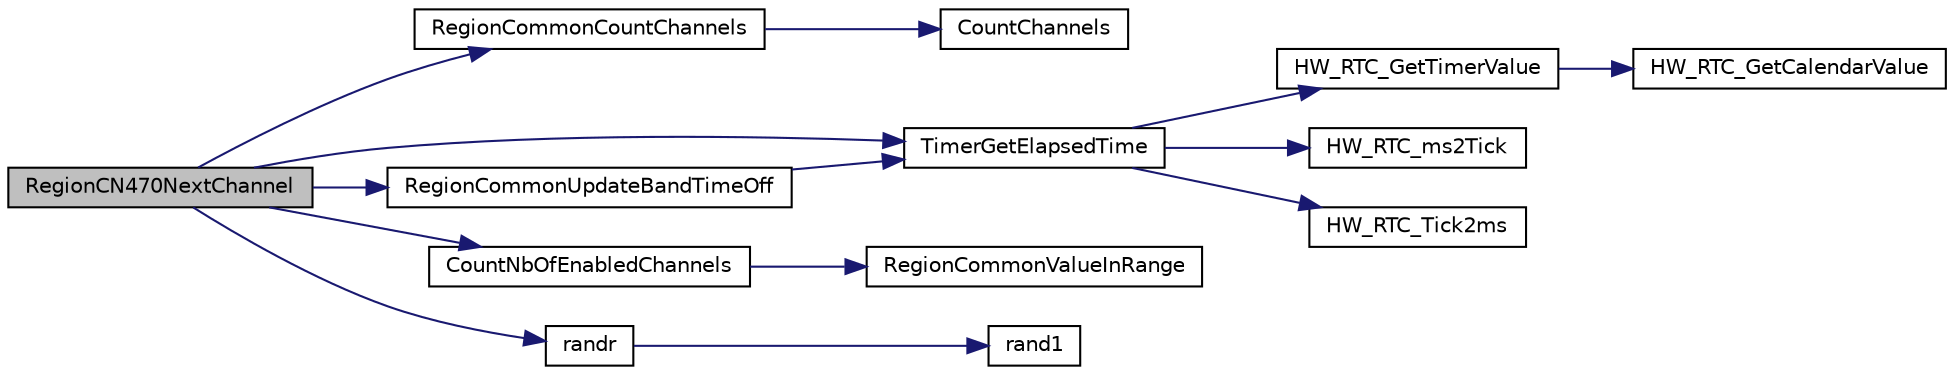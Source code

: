 digraph "RegionCN470NextChannel"
{
  edge [fontname="Helvetica",fontsize="10",labelfontname="Helvetica",labelfontsize="10"];
  node [fontname="Helvetica",fontsize="10",shape=record];
  rankdir="LR";
  Node53 [label="RegionCN470NextChannel",height=0.2,width=0.4,color="black", fillcolor="grey75", style="filled", fontcolor="black"];
  Node53 -> Node54 [color="midnightblue",fontsize="10",style="solid"];
  Node54 [label="RegionCommonCountChannels",height=0.2,width=0.4,color="black", fillcolor="white", style="filled",URL="$group___r_e_g_i_o_n_c_o_m_m_o_n.html#gac23f0831812f610f57f42f6cf87368c9",tooltip="Counts the number of active channels in a given channels mask. This is a generic function and valid f..."];
  Node54 -> Node55 [color="midnightblue",fontsize="10",style="solid"];
  Node55 [label="CountChannels",height=0.2,width=0.4,color="black", fillcolor="white", style="filled",URL="$_region_common_8c.html#aef7feee8e47f43eb01f62249bfcc2a06"];
  Node53 -> Node56 [color="midnightblue",fontsize="10",style="solid"];
  Node56 [label="TimerGetElapsedTime",height=0.2,width=0.4,color="black", fillcolor="white", style="filled",URL="$time_server_8c.html#a9ca7e27f3d6474daff63f2e093a2e91e",tooltip="Return the Time elapsed since a fix moment in Time "];
  Node56 -> Node57 [color="midnightblue",fontsize="10",style="solid"];
  Node57 [label="HW_RTC_GetTimerValue",height=0.2,width=0.4,color="black", fillcolor="white", style="filled",URL="$group___lory_s_d_k___r_t_c___functions.html#gad0d80bf1ac3a9704f4b4b9d672f38daa",tooltip="Get the RTC timer value "];
  Node57 -> Node58 [color="midnightblue",fontsize="10",style="solid"];
  Node58 [label="HW_RTC_GetCalendarValue",height=0.2,width=0.4,color="black", fillcolor="white", style="filled",URL="$group___lory_s_d_k___r_t_c___functions.html#gaf81b8dc866a5c7b125355b55e3953387",tooltip="get current time from calendar in ticks "];
  Node56 -> Node59 [color="midnightblue",fontsize="10",style="solid"];
  Node59 [label="HW_RTC_ms2Tick",height=0.2,width=0.4,color="black", fillcolor="white", style="filled",URL="$group___lory_s_d_k___r_t_c___functions.html#gab105bfcf0c8b346a1b20b158b8f8a86e",tooltip="converts time in ms to time in ticks "];
  Node56 -> Node60 [color="midnightblue",fontsize="10",style="solid"];
  Node60 [label="HW_RTC_Tick2ms",height=0.2,width=0.4,color="black", fillcolor="white", style="filled",URL="$group___lory_s_d_k___r_t_c___functions.html#ga8db2858eda135777ea359e20185c8524",tooltip="converts time in ticks to time in ms "];
  Node53 -> Node61 [color="midnightblue",fontsize="10",style="solid"];
  Node61 [label="RegionCommonUpdateBandTimeOff",height=0.2,width=0.4,color="black", fillcolor="white", style="filled",URL="$group___r_e_g_i_o_n_c_o_m_m_o_n.html#ga2e26fe6b49ca26edf7052eadd7f18b3a",tooltip="Updates the time-offs of the bands. This is a generic function and valid for all regions. "];
  Node61 -> Node56 [color="midnightblue",fontsize="10",style="solid"];
  Node53 -> Node62 [color="midnightblue",fontsize="10",style="solid"];
  Node62 [label="CountNbOfEnabledChannels",height=0.2,width=0.4,color="black", fillcolor="white", style="filled",URL="$_region_c_n470_8c.html#a43fc7f3f4d15301eebe5c4a8b64b3f51"];
  Node62 -> Node63 [color="midnightblue",fontsize="10",style="solid"];
  Node63 [label="RegionCommonValueInRange",height=0.2,width=0.4,color="black", fillcolor="white", style="filled",URL="$group___r_e_g_i_o_n_c_o_m_m_o_n.html#gafdd1c80d953e18d755a631b72a9c3bd3",tooltip="Verifies, if a value is in a given range. This is a generic function and valid for all regions..."];
  Node53 -> Node64 [color="midnightblue",fontsize="10",style="solid"];
  Node64 [label="randr",height=0.2,width=0.4,color="black", fillcolor="white", style="filled",URL="$utilities_8c.html#af5d8ad6dae489ac64821e7d4f004595d",tooltip="Computes a random number between min and max "];
  Node64 -> Node65 [color="midnightblue",fontsize="10",style="solid"];
  Node65 [label="rand1",height=0.2,width=0.4,color="black", fillcolor="white", style="filled",URL="$utilities_8c.html#a682de7091382ea1fcb2919b0f1cf6cdc"];
}
